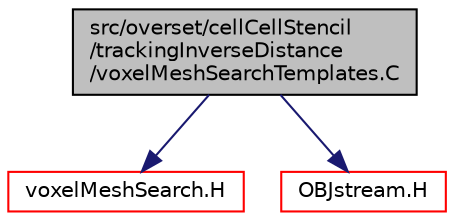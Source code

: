 digraph "src/overset/cellCellStencil/trackingInverseDistance/voxelMeshSearchTemplates.C"
{
  bgcolor="transparent";
  edge [fontname="Helvetica",fontsize="10",labelfontname="Helvetica",labelfontsize="10"];
  node [fontname="Helvetica",fontsize="10",shape=record];
  Node1 [label="src/overset/cellCellStencil\l/trackingInverseDistance\l/voxelMeshSearchTemplates.C",height=0.2,width=0.4,color="black", fillcolor="grey75", style="filled" fontcolor="black"];
  Node1 -> Node2 [color="midnightblue",fontsize="10",style="solid",fontname="Helvetica"];
  Node2 [label="voxelMeshSearch.H",height=0.2,width=0.4,color="red",URL="$voxelMeshSearch_8H.html"];
  Node1 -> Node3 [color="midnightblue",fontsize="10",style="solid",fontname="Helvetica"];
  Node3 [label="OBJstream.H",height=0.2,width=0.4,color="red",URL="$OBJstream_8H.html"];
}
